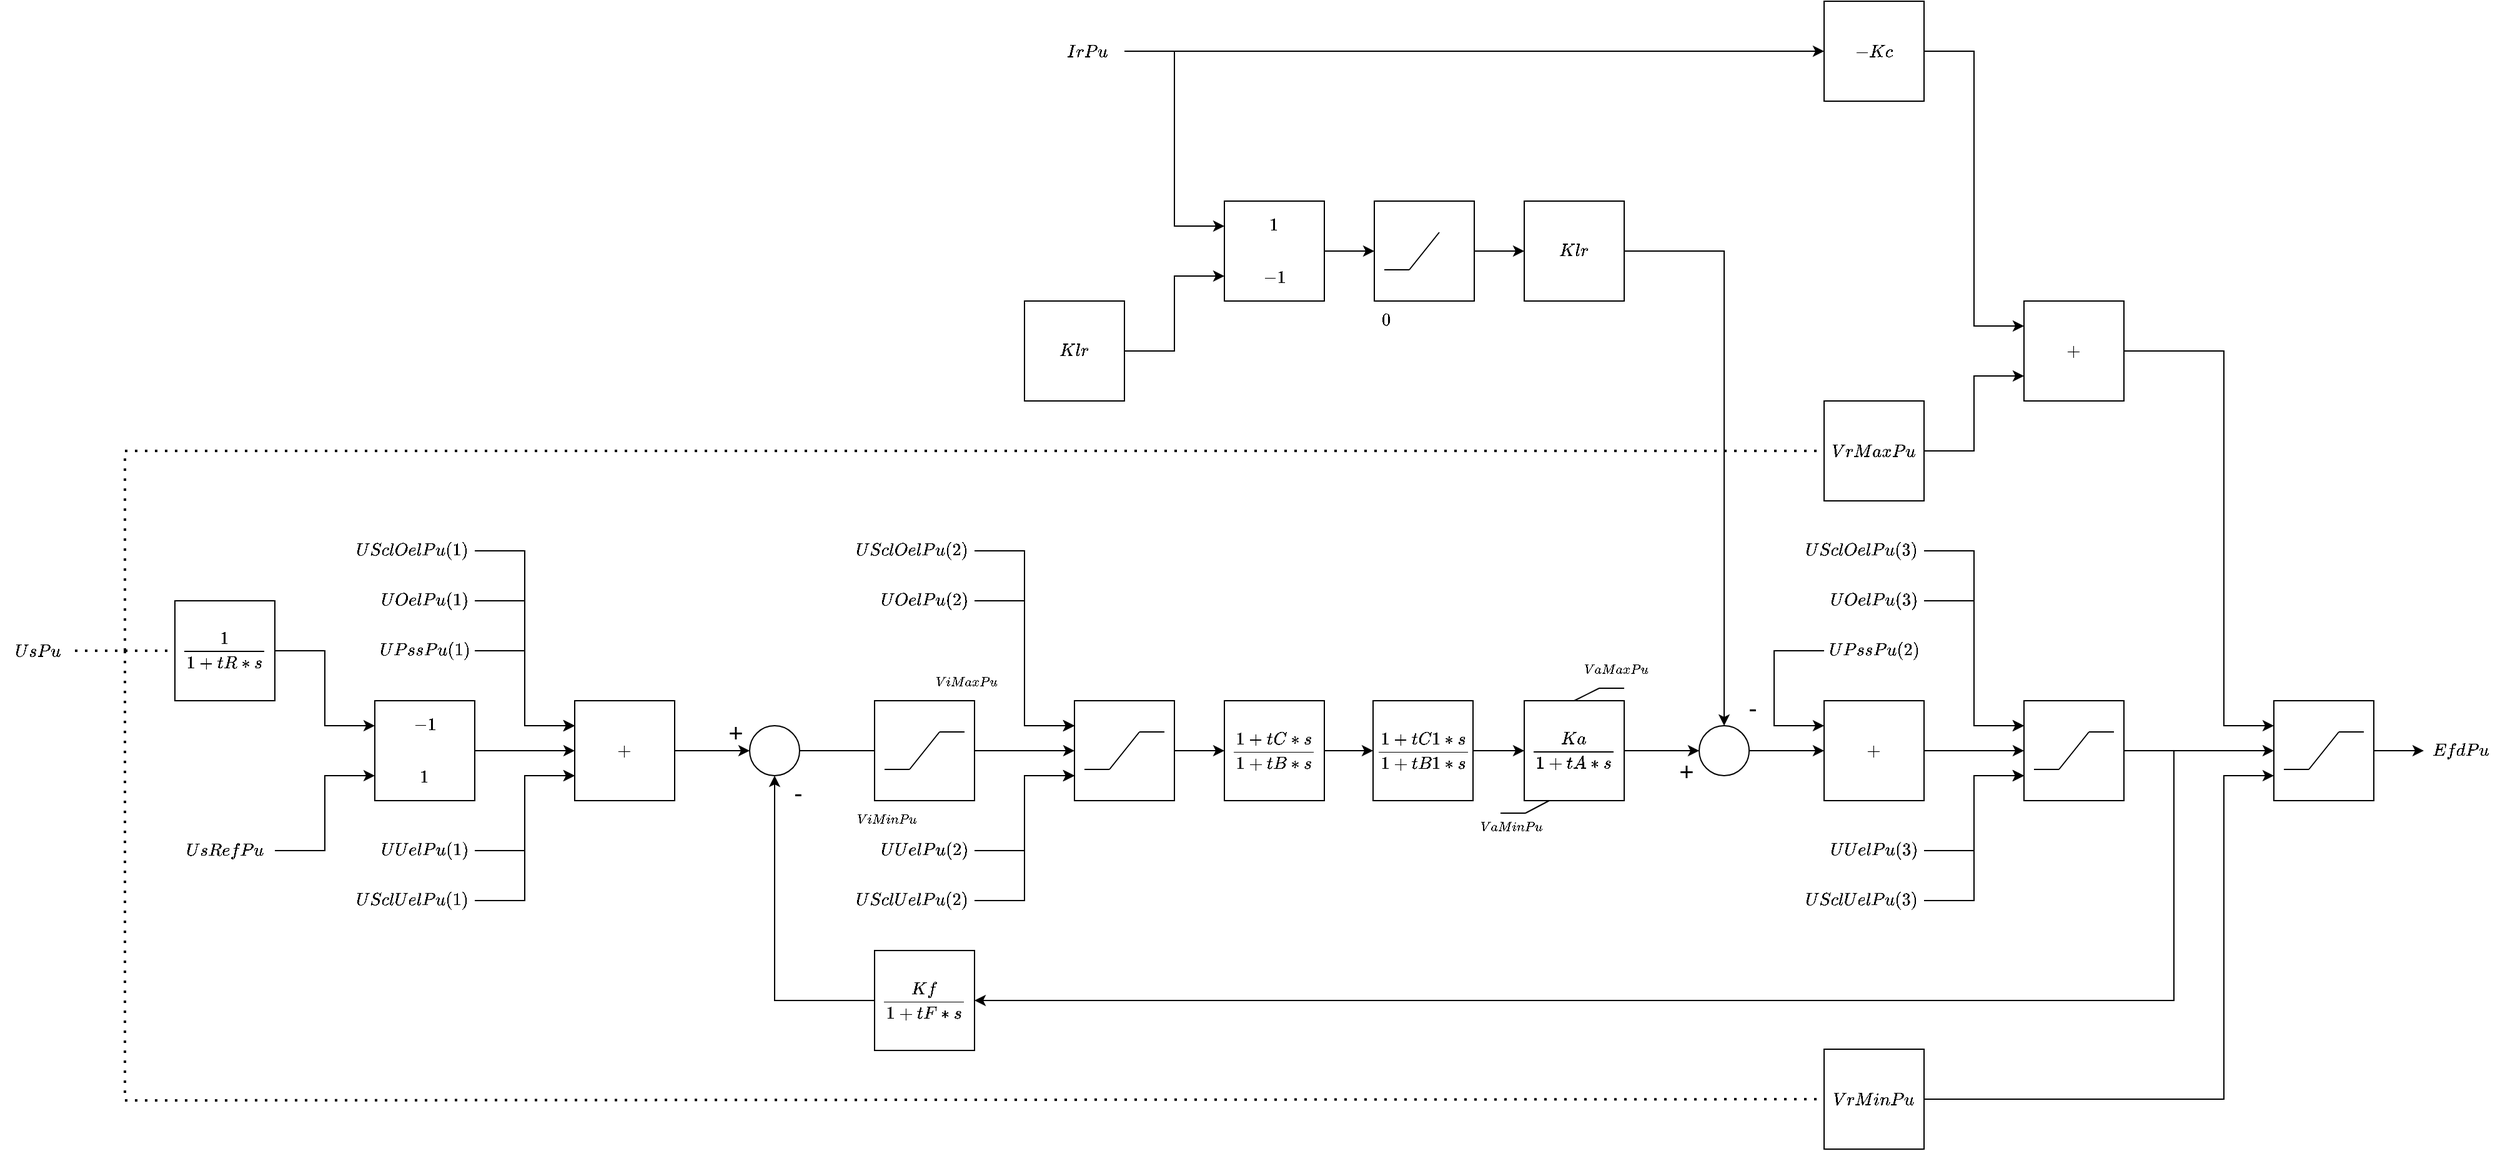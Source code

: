 <mxfile version="24.1.0" type="device">
  <diagram name="Page-1" id="-cMVqA2Gkwa5aGeDibPs">
    <mxGraphModel dx="1594" dy="1640" grid="1" gridSize="10" guides="1" tooltips="1" connect="1" arrows="1" fold="1" page="0" pageScale="1" pageWidth="413" pageHeight="583" math="1" shadow="0">
      <root>
        <mxCell id="0" />
        <mxCell id="1" parent="0" />
        <mxCell id="eN8Zq5XajQ-hrPbZrUXH-8" value="" style="edgeStyle=orthogonalEdgeStyle;rounded=0;orthogonalLoop=1;jettySize=auto;html=1;" parent="1" source="GCO7xrDp6TmdYOZJOnFd-4" target="GCO7xrDp6TmdYOZJOnFd-120" edge="1">
          <mxGeometry relative="1" as="geometry" />
        </mxCell>
        <mxCell id="GCO7xrDp6TmdYOZJOnFd-4" value="&lt;table&gt;&lt;tbody&gt;&lt;tr&gt;&lt;td&gt;$$-1$$&lt;/td&gt;&lt;/tr&gt;&lt;tr&gt;&lt;td&gt;$$1$$&lt;/td&gt;&lt;/tr&gt;&lt;/tbody&gt;&lt;/table&gt;" style="whiteSpace=wrap;html=1;aspect=fixed;" parent="1" vertex="1">
          <mxGeometry x="40" y="120" width="80" height="80" as="geometry" />
        </mxCell>
        <mxCell id="GCO7xrDp6TmdYOZJOnFd-127" style="edgeStyle=orthogonalEdgeStyle;rounded=0;orthogonalLoop=1;jettySize=auto;html=1;exitX=0.5;exitY=1;exitDx=0;exitDy=0;" parent="1" source="GCO7xrDp6TmdYOZJOnFd-99" edge="1">
          <mxGeometry relative="1" as="geometry">
            <mxPoint x="1000.2" y="190.2" as="targetPoint" />
          </mxGeometry>
        </mxCell>
        <mxCell id="GCO7xrDp6TmdYOZJOnFd-99" value="$$\frac{Ka}{1+tA*s}$$" style="rounded=0;whiteSpace=wrap;html=1;" parent="1" vertex="1">
          <mxGeometry x="960" y="120" width="80" height="80" as="geometry" />
        </mxCell>
        <mxCell id="GCO7xrDp6TmdYOZJOnFd-110" value="" style="endArrow=none;html=1;exitX=0.5;exitY=0;exitDx=0;exitDy=0;" parent="1" source="GCO7xrDp6TmdYOZJOnFd-99" edge="1">
          <mxGeometry width="50" height="50" relative="1" as="geometry">
            <mxPoint x="1000" y="130" as="sourcePoint" />
            <mxPoint x="1020" y="110" as="targetPoint" />
          </mxGeometry>
        </mxCell>
        <mxCell id="GCO7xrDp6TmdYOZJOnFd-111" value="" style="endArrow=none;html=1;" parent="1" edge="1">
          <mxGeometry width="50" height="50" relative="1" as="geometry">
            <mxPoint x="1020" y="110" as="sourcePoint" />
            <mxPoint x="1040" y="110" as="targetPoint" />
          </mxGeometry>
        </mxCell>
        <mxCell id="GCO7xrDp6TmdYOZJOnFd-112" value="&lt;font style=&quot;font-size: 9px;&quot;&gt;$$VaMaxPu$$&lt;/font&gt;" style="text;html=1;strokeColor=none;fillColor=none;align=center;verticalAlign=middle;whiteSpace=wrap;rounded=0;fontSize=15;" parent="1" vertex="1">
          <mxGeometry x="1004" y="80" width="60" height="30" as="geometry" />
        </mxCell>
        <mxCell id="GCO7xrDp6TmdYOZJOnFd-113" value="" style="endArrow=none;html=1;" parent="1" edge="1">
          <mxGeometry width="50" height="50" relative="1" as="geometry">
            <mxPoint x="961" y="210" as="sourcePoint" />
            <mxPoint x="941" y="210" as="targetPoint" />
          </mxGeometry>
        </mxCell>
        <mxCell id="GCO7xrDp6TmdYOZJOnFd-114" value="&lt;font style=&quot;font-size: 9px;&quot;&gt;$$VaMinPu$$&lt;/font&gt;" style="text;html=1;strokeColor=none;fillColor=none;align=center;verticalAlign=middle;whiteSpace=wrap;rounded=0;fontSize=15;" parent="1" vertex="1">
          <mxGeometry x="920" y="206" width="60" height="30" as="geometry" />
        </mxCell>
        <mxCell id="GCO7xrDp6TmdYOZJOnFd-115" value="" style="endArrow=none;html=1;exitX=0.5;exitY=0;exitDx=0;exitDy=0;entryX=0.25;entryY=1;entryDx=0;entryDy=0;" parent="1" target="GCO7xrDp6TmdYOZJOnFd-99" edge="1">
          <mxGeometry width="50" height="50" relative="1" as="geometry">
            <mxPoint x="961" y="210" as="sourcePoint" />
            <mxPoint x="981" y="190" as="targetPoint" />
          </mxGeometry>
        </mxCell>
        <mxCell id="GCO7xrDp6TmdYOZJOnFd-120" value="&lt;table style=&quot;&quot;&gt;&lt;tbody&gt;&lt;tr&gt;&lt;td&gt;&lt;font style=&quot;font-size: 12px;&quot;&gt;$$+$$&lt;/font&gt;&lt;/td&gt;&lt;/tr&gt;&lt;/tbody&gt;&lt;/table&gt;" style="whiteSpace=wrap;html=1;aspect=fixed;" parent="1" vertex="1">
          <mxGeometry x="200" y="120" width="80" height="80" as="geometry" />
        </mxCell>
        <mxCell id="GCO7xrDp6TmdYOZJOnFd-126" value="$$\frac{Kf}{1+tF*s}$$" style="rounded=0;whiteSpace=wrap;html=1;" parent="1" vertex="1">
          <mxGeometry x="440" y="320" width="80" height="80" as="geometry" />
        </mxCell>
        <mxCell id="eN8Zq5XajQ-hrPbZrUXH-3" value="$$\frac{1}{1+tR*s}$$" style="whiteSpace=wrap;html=1;aspect=fixed;" parent="1" vertex="1">
          <mxGeometry x="-120" y="40" width="80" height="80" as="geometry" />
        </mxCell>
        <mxCell id="Ko5TodTb07DRkb56tdF9-16" value="" style="edgeStyle=orthogonalEdgeStyle;rounded=0;orthogonalLoop=1;jettySize=auto;html=1;" parent="1" source="eN8Zq5XajQ-hrPbZrUXH-25" target="Ko5TodTb07DRkb56tdF9-13" edge="1">
          <mxGeometry relative="1" as="geometry" />
        </mxCell>
        <mxCell id="eN8Zq5XajQ-hrPbZrUXH-25" value="" style="ellipse;whiteSpace=wrap;html=1;aspect=fixed;" parent="1" vertex="1">
          <mxGeometry x="1100" y="140" width="40" height="40" as="geometry" />
        </mxCell>
        <mxCell id="eN8Zq5XajQ-hrPbZrUXH-26" value="+" style="text;html=1;strokeColor=none;fillColor=none;align=center;verticalAlign=middle;whiteSpace=wrap;rounded=0;fontSize=20;" parent="1" vertex="1">
          <mxGeometry x="1060" y="160.5" width="60" height="31" as="geometry" />
        </mxCell>
        <mxCell id="eN8Zq5XajQ-hrPbZrUXH-27" value="-" style="text;html=1;strokeColor=none;fillColor=none;align=center;verticalAlign=middle;whiteSpace=wrap;rounded=0;fontSize=20;" parent="1" vertex="1">
          <mxGeometry x="1113" y="110" width="60" height="30" as="geometry" />
        </mxCell>
        <mxCell id="t_mE9f2brvJdx7QCc9mF-1" value="" style="endArrow=classic;html=1;rounded=0;exitX=1;exitY=0.5;exitDx=0;exitDy=0;entryX=0;entryY=0.25;entryDx=0;entryDy=0;" parent="1" source="eN8Zq5XajQ-hrPbZrUXH-3" target="GCO7xrDp6TmdYOZJOnFd-4" edge="1">
          <mxGeometry width="50" height="50" relative="1" as="geometry">
            <mxPoint x="-10" y="80" as="sourcePoint" />
            <mxPoint x="40" y="30" as="targetPoint" />
            <Array as="points">
              <mxPoint y="80" />
              <mxPoint y="140" />
            </Array>
          </mxGeometry>
        </mxCell>
        <mxCell id="Ko5TodTb07DRkb56tdF9-29" value="" style="edgeStyle=orthogonalEdgeStyle;rounded=0;orthogonalLoop=1;jettySize=auto;html=1;" parent="1" source="hHR6AVDcYujb22-yYQ_T-5" target="Ko5TodTb07DRkb56tdF9-10" edge="1">
          <mxGeometry relative="1" as="geometry" />
        </mxCell>
        <mxCell id="hHR6AVDcYujb22-yYQ_T-5" value="" style="whiteSpace=wrap;html=1;aspect=fixed;" parent="1" vertex="1">
          <mxGeometry x="600" y="120" width="80" height="80" as="geometry" />
        </mxCell>
        <mxCell id="hHR6AVDcYujb22-yYQ_T-7" value="" style="endArrow=none;html=1;" parent="1" edge="1">
          <mxGeometry width="50" height="50" relative="1" as="geometry">
            <mxPoint x="628" y="175" as="sourcePoint" />
            <mxPoint x="652" y="145" as="targetPoint" />
          </mxGeometry>
        </mxCell>
        <mxCell id="hHR6AVDcYujb22-yYQ_T-8" value="" style="endArrow=none;html=1;" parent="1" edge="1">
          <mxGeometry width="50" height="50" relative="1" as="geometry">
            <mxPoint x="652" y="145" as="sourcePoint" />
            <mxPoint x="672" y="145" as="targetPoint" />
          </mxGeometry>
        </mxCell>
        <mxCell id="hHR6AVDcYujb22-yYQ_T-9" value="" style="endArrow=none;html=1;" parent="1" edge="1">
          <mxGeometry width="50" height="50" relative="1" as="geometry">
            <mxPoint x="628" y="175" as="sourcePoint" />
            <mxPoint x="608" y="175" as="targetPoint" />
          </mxGeometry>
        </mxCell>
        <mxCell id="hHR6AVDcYujb22-yYQ_T-10" value="" style="endArrow=classic;html=1;entryX=0;entryY=0.5;entryDx=0;entryDy=0;" parent="1" edge="1">
          <mxGeometry width="50" height="50" relative="1" as="geometry">
            <mxPoint x="560" y="180" as="sourcePoint" />
            <mxPoint x="600.0" y="180" as="targetPoint" />
          </mxGeometry>
        </mxCell>
        <mxCell id="hHR6AVDcYujb22-yYQ_T-11" value="" style="endArrow=classic;html=1;entryX=0;entryY=0.5;entryDx=0;entryDy=0;" parent="1" edge="1">
          <mxGeometry width="50" height="50" relative="1" as="geometry">
            <mxPoint x="560" y="140" as="sourcePoint" />
            <mxPoint x="600.0" y="140" as="targetPoint" />
          </mxGeometry>
        </mxCell>
        <mxCell id="Ko5TodTb07DRkb56tdF9-27" value="" style="edgeStyle=orthogonalEdgeStyle;rounded=0;orthogonalLoop=1;jettySize=auto;html=1;" parent="1" source="5HqrGk9MGbXyAHrSEdPO-18" target="Ko5TodTb07DRkb56tdF9-6" edge="1">
          <mxGeometry relative="1" as="geometry" />
        </mxCell>
        <mxCell id="5HqrGk9MGbXyAHrSEdPO-18" value="" style="ellipse;whiteSpace=wrap;html=1;aspect=fixed;" parent="1" vertex="1">
          <mxGeometry x="340" y="140" width="40" height="40" as="geometry" />
        </mxCell>
        <mxCell id="5HqrGk9MGbXyAHrSEdPO-21" value="+" style="text;html=1;strokeColor=none;fillColor=none;align=center;verticalAlign=middle;whiteSpace=wrap;rounded=0;fontSize=20;" parent="1" vertex="1">
          <mxGeometry x="299" y="129.5" width="60" height="30" as="geometry" />
        </mxCell>
        <mxCell id="5HqrGk9MGbXyAHrSEdPO-22" value="-" style="text;html=1;strokeColor=none;fillColor=none;align=center;verticalAlign=middle;whiteSpace=wrap;rounded=0;fontSize=20;" parent="1" vertex="1">
          <mxGeometry x="349" y="178" width="60" height="30" as="geometry" />
        </mxCell>
        <mxCell id="5HqrGk9MGbXyAHrSEdPO-36" value="$$VrMaxPu$$" style="rounded=0;whiteSpace=wrap;html=1;" parent="1" vertex="1">
          <mxGeometry x="1200" y="-120" width="80" height="80" as="geometry" />
        </mxCell>
        <mxCell id="5HqrGk9MGbXyAHrSEdPO-51" value="" style="whiteSpace=wrap;html=1;aspect=fixed;" parent="1" vertex="1">
          <mxGeometry x="1360" y="120" width="80" height="80" as="geometry" />
        </mxCell>
        <mxCell id="5HqrGk9MGbXyAHrSEdPO-53" value="" style="endArrow=none;html=1;" parent="1" edge="1">
          <mxGeometry width="50" height="50" relative="1" as="geometry">
            <mxPoint x="1388" y="175" as="sourcePoint" />
            <mxPoint x="1412" y="145" as="targetPoint" />
          </mxGeometry>
        </mxCell>
        <mxCell id="5HqrGk9MGbXyAHrSEdPO-54" value="" style="endArrow=none;html=1;" parent="1" edge="1">
          <mxGeometry width="50" height="50" relative="1" as="geometry">
            <mxPoint x="1412" y="145" as="sourcePoint" />
            <mxPoint x="1432" y="145" as="targetPoint" />
          </mxGeometry>
        </mxCell>
        <mxCell id="5HqrGk9MGbXyAHrSEdPO-55" value="" style="endArrow=none;html=1;" parent="1" edge="1">
          <mxGeometry width="50" height="50" relative="1" as="geometry">
            <mxPoint x="1388" y="175" as="sourcePoint" />
            <mxPoint x="1368" y="175" as="targetPoint" />
          </mxGeometry>
        </mxCell>
        <mxCell id="5HqrGk9MGbXyAHrSEdPO-56" value="" style="endArrow=classic;html=1;entryX=0;entryY=0.5;entryDx=0;entryDy=0;" parent="1" edge="1">
          <mxGeometry width="50" height="50" relative="1" as="geometry">
            <mxPoint x="1320" y="180" as="sourcePoint" />
            <mxPoint x="1360" y="180" as="targetPoint" />
          </mxGeometry>
        </mxCell>
        <mxCell id="Ko5TodTb07DRkb56tdF9-3" value="" style="whiteSpace=wrap;html=1;aspect=fixed;" parent="1" vertex="1">
          <mxGeometry x="440" y="120" width="80" height="80" as="geometry" />
        </mxCell>
        <mxCell id="Ko5TodTb07DRkb56tdF9-4" value="" style="endArrow=none;html=1;" parent="1" edge="1">
          <mxGeometry width="50" height="50" relative="1" as="geometry">
            <mxPoint x="468" y="175" as="sourcePoint" />
            <mxPoint x="492" y="145" as="targetPoint" />
          </mxGeometry>
        </mxCell>
        <mxCell id="Ko5TodTb07DRkb56tdF9-5" value="" style="endArrow=none;html=1;" parent="1" edge="1">
          <mxGeometry width="50" height="50" relative="1" as="geometry">
            <mxPoint x="492" y="145" as="sourcePoint" />
            <mxPoint x="512" y="145" as="targetPoint" />
          </mxGeometry>
        </mxCell>
        <mxCell id="Ko5TodTb07DRkb56tdF9-6" value="&lt;font style=&quot;font-size: 9px;&quot;&gt;$$ViMaxPu$$&lt;/font&gt;" style="text;html=1;strokeColor=none;fillColor=none;align=center;verticalAlign=middle;whiteSpace=wrap;rounded=0;fontSize=15;" parent="1" vertex="1">
          <mxGeometry x="484" y="90" width="60" height="30" as="geometry" />
        </mxCell>
        <mxCell id="Ko5TodTb07DRkb56tdF9-7" value="" style="endArrow=none;html=1;" parent="1" edge="1">
          <mxGeometry width="50" height="50" relative="1" as="geometry">
            <mxPoint x="468" y="175" as="sourcePoint" />
            <mxPoint x="448" y="175" as="targetPoint" />
          </mxGeometry>
        </mxCell>
        <mxCell id="Ko5TodTb07DRkb56tdF9-8" value="&lt;font style=&quot;font-size: 9px;&quot;&gt;$$ViMinPu$$&lt;/font&gt;" style="text;html=1;strokeColor=none;fillColor=none;align=center;verticalAlign=middle;whiteSpace=wrap;rounded=0;fontSize=15;" parent="1" vertex="1">
          <mxGeometry x="420" y="200" width="60" height="30" as="geometry" />
        </mxCell>
        <mxCell id="Ko5TodTb07DRkb56tdF9-9" value="" style="endArrow=classic;html=1;rounded=0;exitX=1;exitY=0.5;exitDx=0;exitDy=0;entryX=0;entryY=0.5;entryDx=0;entryDy=0;" parent="1" source="Ko5TodTb07DRkb56tdF9-3" target="hHR6AVDcYujb22-yYQ_T-5" edge="1">
          <mxGeometry width="50" height="50" relative="1" as="geometry">
            <mxPoint x="410" y="110" as="sourcePoint" />
            <mxPoint x="460" y="60" as="targetPoint" />
          </mxGeometry>
        </mxCell>
        <mxCell id="Ko5TodTb07DRkb56tdF9-30" value="" style="edgeStyle=orthogonalEdgeStyle;rounded=0;orthogonalLoop=1;jettySize=auto;html=1;" parent="1" source="Ko5TodTb07DRkb56tdF9-10" target="Ko5TodTb07DRkb56tdF9-11" edge="1">
          <mxGeometry relative="1" as="geometry" />
        </mxCell>
        <mxCell id="Ko5TodTb07DRkb56tdF9-10" value="$$\frac{1+tC*s}{1+tB*s}$$" style="whiteSpace=wrap;html=1;aspect=fixed;" parent="1" vertex="1">
          <mxGeometry x="720" y="120" width="80" height="80" as="geometry" />
        </mxCell>
        <mxCell id="Ko5TodTb07DRkb56tdF9-32" value="" style="edgeStyle=orthogonalEdgeStyle;rounded=0;orthogonalLoop=1;jettySize=auto;html=1;" parent="1" source="Ko5TodTb07DRkb56tdF9-11" target="GCO7xrDp6TmdYOZJOnFd-99" edge="1">
          <mxGeometry relative="1" as="geometry" />
        </mxCell>
        <mxCell id="Ko5TodTb07DRkb56tdF9-11" value="$$\frac{1+tC1*s}{1+tB1*s}$$" style="whiteSpace=wrap;html=1;aspect=fixed;" parent="1" vertex="1">
          <mxGeometry x="839" y="120" width="80" height="80" as="geometry" />
        </mxCell>
        <mxCell id="Ko5TodTb07DRkb56tdF9-14" value="" style="edgeStyle=orthogonalEdgeStyle;rounded=0;orthogonalLoop=1;jettySize=auto;html=1;" parent="1" source="Ko5TodTb07DRkb56tdF9-13" target="5HqrGk9MGbXyAHrSEdPO-51" edge="1">
          <mxGeometry relative="1" as="geometry" />
        </mxCell>
        <mxCell id="Ko5TodTb07DRkb56tdF9-13" value="&lt;table style=&quot;&quot;&gt;&lt;tbody&gt;&lt;tr&gt;&lt;td&gt;&lt;font style=&quot;font-size: 12px;&quot;&gt;$$+$$&lt;/font&gt;&lt;/td&gt;&lt;/tr&gt;&lt;/tbody&gt;&lt;/table&gt;" style="whiteSpace=wrap;html=1;aspect=fixed;" parent="1" vertex="1">
          <mxGeometry x="1200" y="120" width="80" height="80" as="geometry" />
        </mxCell>
        <mxCell id="Ko5TodTb07DRkb56tdF9-17" value="" style="endArrow=classic;html=1;rounded=0;exitX=1;exitY=0.5;exitDx=0;exitDy=0;entryX=1;entryY=0.5;entryDx=0;entryDy=0;" parent="1" source="5HqrGk9MGbXyAHrSEdPO-51" target="GCO7xrDp6TmdYOZJOnFd-126" edge="1">
          <mxGeometry width="50" height="50" relative="1" as="geometry">
            <mxPoint x="1270" y="100" as="sourcePoint" />
            <mxPoint x="1320" y="50" as="targetPoint" />
            <Array as="points">
              <mxPoint x="1480" y="160" />
              <mxPoint x="1480" y="360" />
            </Array>
          </mxGeometry>
        </mxCell>
        <mxCell id="Ko5TodTb07DRkb56tdF9-25" value="" style="edgeStyle=orthogonalEdgeStyle;rounded=0;orthogonalLoop=1;jettySize=auto;html=1;entryX=0;entryY=0.5;entryDx=0;entryDy=0;" parent="1" source="Ko5TodTb07DRkb56tdF9-18" target="oQHEXhu7vaGYwjuGMwpZ-3" edge="1">
          <mxGeometry relative="1" as="geometry">
            <mxPoint x="1680" y="160" as="targetPoint" />
          </mxGeometry>
        </mxCell>
        <mxCell id="Ko5TodTb07DRkb56tdF9-18" value="" style="whiteSpace=wrap;html=1;aspect=fixed;" parent="1" vertex="1">
          <mxGeometry x="1560" y="120" width="80" height="80" as="geometry" />
        </mxCell>
        <mxCell id="Ko5TodTb07DRkb56tdF9-19" value="" style="endArrow=none;html=1;" parent="1" edge="1">
          <mxGeometry width="50" height="50" relative="1" as="geometry">
            <mxPoint x="1588" y="175" as="sourcePoint" />
            <mxPoint x="1612" y="145" as="targetPoint" />
          </mxGeometry>
        </mxCell>
        <mxCell id="Ko5TodTb07DRkb56tdF9-20" value="" style="endArrow=none;html=1;" parent="1" edge="1">
          <mxGeometry width="50" height="50" relative="1" as="geometry">
            <mxPoint x="1612" y="145" as="sourcePoint" />
            <mxPoint x="1632" y="145" as="targetPoint" />
          </mxGeometry>
        </mxCell>
        <mxCell id="Ko5TodTb07DRkb56tdF9-21" value="" style="endArrow=none;html=1;" parent="1" edge="1">
          <mxGeometry width="50" height="50" relative="1" as="geometry">
            <mxPoint x="1588" y="175" as="sourcePoint" />
            <mxPoint x="1568" y="175" as="targetPoint" />
          </mxGeometry>
        </mxCell>
        <mxCell id="Ko5TodTb07DRkb56tdF9-24" value="" style="endArrow=classic;html=1;rounded=0;exitX=1;exitY=0.5;exitDx=0;exitDy=0;entryX=0;entryY=0.5;entryDx=0;entryDy=0;" parent="1" source="5HqrGk9MGbXyAHrSEdPO-51" target="Ko5TodTb07DRkb56tdF9-18" edge="1">
          <mxGeometry width="50" height="50" relative="1" as="geometry">
            <mxPoint x="1270" y="440" as="sourcePoint" />
            <mxPoint x="1320" y="390" as="targetPoint" />
          </mxGeometry>
        </mxCell>
        <mxCell id="Ko5TodTb07DRkb56tdF9-26" value="" style="endArrow=classic;html=1;rounded=0;exitX=0;exitY=0.5;exitDx=0;exitDy=0;entryX=0.5;entryY=1;entryDx=0;entryDy=0;" parent="1" source="GCO7xrDp6TmdYOZJOnFd-126" target="5HqrGk9MGbXyAHrSEdPO-18" edge="1">
          <mxGeometry width="50" height="50" relative="1" as="geometry">
            <mxPoint x="280" y="440" as="sourcePoint" />
            <mxPoint x="330" y="260" as="targetPoint" />
            <Array as="points">
              <mxPoint x="360" y="360" />
            </Array>
          </mxGeometry>
        </mxCell>
        <mxCell id="Ko5TodTb07DRkb56tdF9-28" value="" style="endArrow=classic;html=1;rounded=0;exitX=1;exitY=0.5;exitDx=0;exitDy=0;entryX=0;entryY=0.5;entryDx=0;entryDy=0;" parent="1" source="GCO7xrDp6TmdYOZJOnFd-120" target="5HqrGk9MGbXyAHrSEdPO-18" edge="1">
          <mxGeometry width="50" height="50" relative="1" as="geometry">
            <mxPoint x="280" y="270" as="sourcePoint" />
            <mxPoint x="330" y="220" as="targetPoint" />
          </mxGeometry>
        </mxCell>
        <mxCell id="Ko5TodTb07DRkb56tdF9-34" value="" style="endArrow=classic;html=1;rounded=0;exitX=1;exitY=0.5;exitDx=0;exitDy=0;entryX=0;entryY=0.5;entryDx=0;entryDy=0;" parent="1" source="GCO7xrDp6TmdYOZJOnFd-99" target="eN8Zq5XajQ-hrPbZrUXH-25" edge="1">
          <mxGeometry width="50" height="50" relative="1" as="geometry">
            <mxPoint x="1010" y="140" as="sourcePoint" />
            <mxPoint x="1060" y="90" as="targetPoint" />
          </mxGeometry>
        </mxCell>
        <mxCell id="Ko5TodTb07DRkb56tdF9-35" value="&lt;table style=&quot;&quot;&gt;&lt;tbody&gt;&lt;tr&gt;&lt;td&gt;&lt;font style=&quot;font-size: 12px;&quot;&gt;$$+$$&lt;/font&gt;&lt;/td&gt;&lt;/tr&gt;&lt;/tbody&gt;&lt;/table&gt;" style="whiteSpace=wrap;html=1;aspect=fixed;" parent="1" vertex="1">
          <mxGeometry x="1360" y="-200" width="80" height="80" as="geometry" />
        </mxCell>
        <mxCell id="Ko5TodTb07DRkb56tdF9-36" value="$$VrMinPu$$" style="rounded=0;whiteSpace=wrap;html=1;" parent="1" vertex="1">
          <mxGeometry x="1200" y="399" width="80" height="80" as="geometry" />
        </mxCell>
        <mxCell id="Ko5TodTb07DRkb56tdF9-37" value="$$Klr$$" style="rounded=0;whiteSpace=wrap;html=1;" parent="1" vertex="1">
          <mxGeometry x="960" y="-280" width="80" height="80" as="geometry" />
        </mxCell>
        <mxCell id="Ko5TodTb07DRkb56tdF9-38" value="" style="endArrow=none;dashed=1;html=1;dashPattern=1 3;strokeWidth=2;rounded=0;exitX=1;exitY=0.5;exitDx=0;exitDy=0;entryX=0;entryY=0.5;entryDx=0;entryDy=0;" parent="1" source="oQHEXhu7vaGYwjuGMwpZ-4" target="eN8Zq5XajQ-hrPbZrUXH-3" edge="1">
          <mxGeometry width="50" height="50" relative="1" as="geometry">
            <mxPoint x="-200" y="80" as="sourcePoint" />
            <mxPoint x="230" y="-110" as="targetPoint" />
          </mxGeometry>
        </mxCell>
        <mxCell id="Ko5TodTb07DRkb56tdF9-39" value="" style="endArrow=none;dashed=1;html=1;dashPattern=1 3;strokeWidth=2;rounded=0;exitX=1;exitY=0.5;exitDx=0;exitDy=0;entryX=0;entryY=0.5;entryDx=0;entryDy=0;" parent="1" source="oQHEXhu7vaGYwjuGMwpZ-4" target="Ko5TodTb07DRkb56tdF9-36" edge="1">
          <mxGeometry width="50" height="50" relative="1" as="geometry">
            <mxPoint x="-200" y="80" as="sourcePoint" />
            <mxPoint x="230" y="-110" as="targetPoint" />
            <Array as="points">
              <mxPoint x="-160" y="80" />
              <mxPoint x="-160" y="440" />
            </Array>
          </mxGeometry>
        </mxCell>
        <mxCell id="Ko5TodTb07DRkb56tdF9-40" value="" style="endArrow=none;dashed=1;html=1;dashPattern=1 3;strokeWidth=2;rounded=0;exitX=1;exitY=0.5;exitDx=0;exitDy=0;entryX=0;entryY=0.5;entryDx=0;entryDy=0;" parent="1" source="oQHEXhu7vaGYwjuGMwpZ-4" target="5HqrGk9MGbXyAHrSEdPO-36" edge="1">
          <mxGeometry width="50" height="50" relative="1" as="geometry">
            <mxPoint x="-200" y="80" as="sourcePoint" />
            <mxPoint x="550" y="10" as="targetPoint" />
            <Array as="points">
              <mxPoint x="-160" y="80" />
              <mxPoint x="-160" y="-80" />
            </Array>
          </mxGeometry>
        </mxCell>
        <mxCell id="Ko5TodTb07DRkb56tdF9-41" value="$$-Kc$$" style="rounded=0;whiteSpace=wrap;html=1;" parent="1" vertex="1">
          <mxGeometry x="1200" y="-440" width="80" height="80" as="geometry" />
        </mxCell>
        <mxCell id="Ko5TodTb07DRkb56tdF9-53" value="" style="edgeStyle=orthogonalEdgeStyle;rounded=0;orthogonalLoop=1;jettySize=auto;html=1;" parent="1" source="Ko5TodTb07DRkb56tdF9-42" target="Ko5TodTb07DRkb56tdF9-37" edge="1">
          <mxGeometry relative="1" as="geometry" />
        </mxCell>
        <mxCell id="Ko5TodTb07DRkb56tdF9-42" value="" style="whiteSpace=wrap;html=1;aspect=fixed;" parent="1" vertex="1">
          <mxGeometry x="840" y="-280" width="80" height="80" as="geometry" />
        </mxCell>
        <mxCell id="Ko5TodTb07DRkb56tdF9-43" value="" style="endArrow=none;html=1;" parent="1" edge="1">
          <mxGeometry width="50" height="50" relative="1" as="geometry">
            <mxPoint x="868" y="-225" as="sourcePoint" />
            <mxPoint x="892" y="-255" as="targetPoint" />
          </mxGeometry>
        </mxCell>
        <mxCell id="Ko5TodTb07DRkb56tdF9-46" value="" style="endArrow=none;html=1;" parent="1" edge="1">
          <mxGeometry width="50" height="50" relative="1" as="geometry">
            <mxPoint x="868" y="-225" as="sourcePoint" />
            <mxPoint x="848" y="-225" as="targetPoint" />
          </mxGeometry>
        </mxCell>
        <mxCell id="Ko5TodTb07DRkb56tdF9-47" value="&lt;font style=&quot;font-size: 12px;&quot;&gt;$$0$$&lt;/font&gt;" style="text;html=1;strokeColor=none;fillColor=none;align=center;verticalAlign=middle;whiteSpace=wrap;rounded=0;fontSize=15;" parent="1" vertex="1">
          <mxGeometry x="820" y="-200" width="60" height="30" as="geometry" />
        </mxCell>
        <mxCell id="Ko5TodTb07DRkb56tdF9-48" value="&lt;table&gt;&lt;tbody&gt;&lt;tr&gt;&lt;td&gt;$$1$$&lt;/td&gt;&lt;/tr&gt;&lt;tr&gt;&lt;td&gt;$$-1$$&lt;/td&gt;&lt;/tr&gt;&lt;/tbody&gt;&lt;/table&gt;" style="whiteSpace=wrap;html=1;aspect=fixed;" parent="1" vertex="1">
          <mxGeometry x="720" y="-280" width="80" height="80" as="geometry" />
        </mxCell>
        <mxCell id="Ko5TodTb07DRkb56tdF9-49" value="$$Klr$$" style="rounded=0;whiteSpace=wrap;html=1;" parent="1" vertex="1">
          <mxGeometry x="560" y="-200" width="80" height="80" as="geometry" />
        </mxCell>
        <mxCell id="Ko5TodTb07DRkb56tdF9-50" value="" style="endArrow=classic;html=1;rounded=0;exitX=1;exitY=0.5;exitDx=0;exitDy=0;entryX=0;entryY=0.75;entryDx=0;entryDy=0;" parent="1" source="Ko5TodTb07DRkb56tdF9-49" target="Ko5TodTb07DRkb56tdF9-48" edge="1">
          <mxGeometry width="50" height="50" relative="1" as="geometry">
            <mxPoint x="460" y="-140" as="sourcePoint" />
            <mxPoint x="510" y="-190" as="targetPoint" />
            <Array as="points">
              <mxPoint x="680" y="-160" />
              <mxPoint x="680" y="-220" />
            </Array>
          </mxGeometry>
        </mxCell>
        <mxCell id="Ko5TodTb07DRkb56tdF9-51" value="" style="endArrow=classic;html=1;rounded=0;exitX=1;exitY=0.5;exitDx=0;exitDy=0;entryX=0;entryY=0.25;entryDx=0;entryDy=0;" parent="1" source="oQHEXhu7vaGYwjuGMwpZ-1" target="Ko5TodTb07DRkb56tdF9-48" edge="1">
          <mxGeometry width="50" height="50" relative="1" as="geometry">
            <mxPoint x="-200" y="-400" as="sourcePoint" />
            <mxPoint x="360" y="-10" as="targetPoint" />
            <Array as="points">
              <mxPoint x="680" y="-400" />
              <mxPoint x="680" y="-260" />
            </Array>
          </mxGeometry>
        </mxCell>
        <mxCell id="Ko5TodTb07DRkb56tdF9-52" value="" style="endArrow=classic;html=1;rounded=0;exitX=1;exitY=0.5;exitDx=0;exitDy=0;entryX=0;entryY=0.5;entryDx=0;entryDy=0;" parent="1" source="Ko5TodTb07DRkb56tdF9-48" target="Ko5TodTb07DRkb56tdF9-42" edge="1">
          <mxGeometry width="50" height="50" relative="1" as="geometry">
            <mxPoint x="310" y="-40" as="sourcePoint" />
            <mxPoint x="360" y="-90" as="targetPoint" />
          </mxGeometry>
        </mxCell>
        <mxCell id="Ko5TodTb07DRkb56tdF9-54" value="" style="endArrow=classic;html=1;rounded=0;exitX=1;exitY=0.5;exitDx=0;exitDy=0;entryX=0.5;entryY=0;entryDx=0;entryDy=0;" parent="1" source="Ko5TodTb07DRkb56tdF9-37" target="eN8Zq5XajQ-hrPbZrUXH-25" edge="1">
          <mxGeometry width="50" height="50" relative="1" as="geometry">
            <mxPoint x="690" y="40" as="sourcePoint" />
            <mxPoint x="740" y="-10" as="targetPoint" />
            <Array as="points">
              <mxPoint x="1120" y="-240" />
            </Array>
          </mxGeometry>
        </mxCell>
        <mxCell id="Ko5TodTb07DRkb56tdF9-55" value="" style="endArrow=classic;html=1;rounded=0;exitX=1;exitY=0.5;exitDx=0;exitDy=0;entryX=0;entryY=0.5;entryDx=0;entryDy=0;" parent="1" source="oQHEXhu7vaGYwjuGMwpZ-1" target="Ko5TodTb07DRkb56tdF9-41" edge="1">
          <mxGeometry width="50" height="50" relative="1" as="geometry">
            <mxPoint x="240" y="40" as="sourcePoint" />
            <mxPoint x="290" y="-10" as="targetPoint" />
          </mxGeometry>
        </mxCell>
        <mxCell id="Ko5TodTb07DRkb56tdF9-56" value="" style="endArrow=classic;html=1;rounded=0;exitX=1;exitY=0.5;exitDx=0;exitDy=0;entryX=0;entryY=0.25;entryDx=0;entryDy=0;" parent="1" source="Ko5TodTb07DRkb56tdF9-41" target="Ko5TodTb07DRkb56tdF9-35" edge="1">
          <mxGeometry width="50" height="50" relative="1" as="geometry">
            <mxPoint x="790" y="40" as="sourcePoint" />
            <mxPoint x="840" y="-10" as="targetPoint" />
            <Array as="points">
              <mxPoint x="1320" y="-400" />
              <mxPoint x="1320" y="-180" />
            </Array>
          </mxGeometry>
        </mxCell>
        <mxCell id="Ko5TodTb07DRkb56tdF9-57" value="" style="endArrow=classic;html=1;rounded=0;exitX=1;exitY=0.5;exitDx=0;exitDy=0;entryX=0;entryY=0.75;entryDx=0;entryDy=0;" parent="1" source="5HqrGk9MGbXyAHrSEdPO-36" target="Ko5TodTb07DRkb56tdF9-35" edge="1">
          <mxGeometry width="50" height="50" relative="1" as="geometry">
            <mxPoint x="790" y="40" as="sourcePoint" />
            <mxPoint x="840" y="-10" as="targetPoint" />
            <Array as="points">
              <mxPoint x="1320" y="-80" />
              <mxPoint x="1320" y="-140" />
            </Array>
          </mxGeometry>
        </mxCell>
        <mxCell id="Ko5TodTb07DRkb56tdF9-58" value="" style="endArrow=classic;html=1;rounded=0;exitX=1;exitY=0.5;exitDx=0;exitDy=0;entryX=0;entryY=0.25;entryDx=0;entryDy=0;" parent="1" source="Ko5TodTb07DRkb56tdF9-35" target="Ko5TodTb07DRkb56tdF9-18" edge="1">
          <mxGeometry width="50" height="50" relative="1" as="geometry">
            <mxPoint x="790" y="40" as="sourcePoint" />
            <mxPoint x="840" y="-10" as="targetPoint" />
            <Array as="points">
              <mxPoint x="1520" y="-160" />
              <mxPoint x="1520" y="140" />
            </Array>
          </mxGeometry>
        </mxCell>
        <mxCell id="Ko5TodTb07DRkb56tdF9-59" value="" style="endArrow=classic;html=1;rounded=0;exitX=1;exitY=0.5;exitDx=0;exitDy=0;entryX=0;entryY=0.75;entryDx=0;entryDy=0;" parent="1" source="Ko5TodTb07DRkb56tdF9-36" target="Ko5TodTb07DRkb56tdF9-18" edge="1">
          <mxGeometry width="50" height="50" relative="1" as="geometry">
            <mxPoint x="1430" y="40" as="sourcePoint" />
            <mxPoint x="1480" y="-10" as="targetPoint" />
            <Array as="points">
              <mxPoint x="1520" y="439" />
              <mxPoint x="1520" y="180" />
            </Array>
          </mxGeometry>
        </mxCell>
        <mxCell id="oQHEXhu7vaGYwjuGMwpZ-1" value="$$IrPu$$" style="text;strokeColor=none;align=center;fillColor=none;html=1;verticalAlign=middle;whiteSpace=wrap;rounded=0;" vertex="1" parent="1">
          <mxGeometry x="580" y="-415" width="60" height="30" as="geometry" />
        </mxCell>
        <mxCell id="oQHEXhu7vaGYwjuGMwpZ-3" value="$$EfdPu$$" style="text;strokeColor=none;align=center;fillColor=none;html=1;verticalAlign=middle;whiteSpace=wrap;rounded=0;" vertex="1" parent="1">
          <mxGeometry x="1680" y="145" width="60" height="30" as="geometry" />
        </mxCell>
        <mxCell id="oQHEXhu7vaGYwjuGMwpZ-4" value="$$UsPu$$" style="text;strokeColor=none;align=center;fillColor=none;html=1;verticalAlign=middle;whiteSpace=wrap;rounded=0;" vertex="1" parent="1">
          <mxGeometry x="-260" y="65" width="60" height="30" as="geometry" />
        </mxCell>
        <mxCell id="oQHEXhu7vaGYwjuGMwpZ-5" value="$$UsRefPu$$" style="text;strokeColor=none;align=center;fillColor=none;html=1;verticalAlign=middle;whiteSpace=wrap;rounded=0;" vertex="1" parent="1">
          <mxGeometry x="-120" y="225" width="80" height="30" as="geometry" />
        </mxCell>
        <mxCell id="oQHEXhu7vaGYwjuGMwpZ-6" value="" style="endArrow=classic;html=1;rounded=0;exitX=1;exitY=0.5;exitDx=0;exitDy=0;entryX=0;entryY=0.75;entryDx=0;entryDy=0;" edge="1" parent="1" source="oQHEXhu7vaGYwjuGMwpZ-5" target="GCO7xrDp6TmdYOZJOnFd-4">
          <mxGeometry width="50" height="50" relative="1" as="geometry">
            <mxPoint x="280" y="120" as="sourcePoint" />
            <mxPoint x="330" y="70" as="targetPoint" />
            <Array as="points">
              <mxPoint y="240" />
              <mxPoint y="180" />
            </Array>
          </mxGeometry>
        </mxCell>
        <mxCell id="oQHEXhu7vaGYwjuGMwpZ-7" value="$$UPssPu(2)$$" style="text;strokeColor=none;align=center;fillColor=none;html=1;verticalAlign=middle;whiteSpace=wrap;rounded=0;" vertex="1" parent="1">
          <mxGeometry x="1200" y="65" width="80" height="30" as="geometry" />
        </mxCell>
        <mxCell id="oQHEXhu7vaGYwjuGMwpZ-8" value="$$UPssPu(1)$$" style="text;strokeColor=none;align=center;fillColor=none;html=1;verticalAlign=middle;whiteSpace=wrap;rounded=0;" vertex="1" parent="1">
          <mxGeometry x="40" y="65" width="80" height="30" as="geometry" />
        </mxCell>
        <mxCell id="oQHEXhu7vaGYwjuGMwpZ-9" value="" style="endArrow=classic;html=1;rounded=0;exitX=0;exitY=0.5;exitDx=0;exitDy=0;entryX=0;entryY=0.25;entryDx=0;entryDy=0;" edge="1" parent="1" source="oQHEXhu7vaGYwjuGMwpZ-7" target="Ko5TodTb07DRkb56tdF9-13">
          <mxGeometry width="50" height="50" relative="1" as="geometry">
            <mxPoint x="850" y="120" as="sourcePoint" />
            <mxPoint x="900" y="70" as="targetPoint" />
            <Array as="points">
              <mxPoint x="1160" y="80" />
              <mxPoint x="1160" y="140" />
            </Array>
          </mxGeometry>
        </mxCell>
        <mxCell id="oQHEXhu7vaGYwjuGMwpZ-10" value="" style="endArrow=classic;html=1;rounded=0;exitX=1;exitY=0.5;exitDx=0;exitDy=0;entryX=0;entryY=0.25;entryDx=0;entryDy=0;" edge="1" parent="1" source="oQHEXhu7vaGYwjuGMwpZ-8" target="GCO7xrDp6TmdYOZJOnFd-120">
          <mxGeometry width="50" height="50" relative="1" as="geometry">
            <mxPoint x="90" y="120" as="sourcePoint" />
            <mxPoint x="140" y="70" as="targetPoint" />
            <Array as="points">
              <mxPoint x="160" y="80" />
              <mxPoint x="160" y="140" />
            </Array>
          </mxGeometry>
        </mxCell>
        <mxCell id="oQHEXhu7vaGYwjuGMwpZ-11" value="$$UOelPu(2)$$" style="text;strokeColor=none;align=center;fillColor=none;html=1;verticalAlign=middle;whiteSpace=wrap;rounded=0;" vertex="1" parent="1">
          <mxGeometry x="440" y="25" width="80" height="30" as="geometry" />
        </mxCell>
        <mxCell id="oQHEXhu7vaGYwjuGMwpZ-12" value="$$UOelPu(1)$$" style="text;strokeColor=none;align=center;fillColor=none;html=1;verticalAlign=middle;whiteSpace=wrap;rounded=0;" vertex="1" parent="1">
          <mxGeometry x="40" y="25" width="80" height="30" as="geometry" />
        </mxCell>
        <mxCell id="oQHEXhu7vaGYwjuGMwpZ-13" value="$$USclOelPu(2)$$" style="text;strokeColor=none;align=center;fillColor=none;html=1;verticalAlign=middle;whiteSpace=wrap;rounded=0;" vertex="1" parent="1">
          <mxGeometry x="420" y="-15" width="100" height="30" as="geometry" />
        </mxCell>
        <mxCell id="oQHEXhu7vaGYwjuGMwpZ-14" value="$$USclOelPu(1)$$" style="text;strokeColor=none;align=center;fillColor=none;html=1;verticalAlign=middle;whiteSpace=wrap;rounded=0;" vertex="1" parent="1">
          <mxGeometry x="20" y="-15" width="100" height="30" as="geometry" />
        </mxCell>
        <mxCell id="oQHEXhu7vaGYwjuGMwpZ-15" value="$$UOelPu(3)$$" style="text;strokeColor=none;align=center;fillColor=none;html=1;verticalAlign=middle;whiteSpace=wrap;rounded=0;" vertex="1" parent="1">
          <mxGeometry x="1200" y="25" width="80" height="30" as="geometry" />
        </mxCell>
        <mxCell id="oQHEXhu7vaGYwjuGMwpZ-16" value="$$USclOelPu(3)$$" style="text;strokeColor=none;align=center;fillColor=none;html=1;verticalAlign=middle;whiteSpace=wrap;rounded=0;" vertex="1" parent="1">
          <mxGeometry x="1180" y="-15" width="100" height="30" as="geometry" />
        </mxCell>
        <mxCell id="oQHEXhu7vaGYwjuGMwpZ-17" value="" style="endArrow=classic;html=1;rounded=0;exitX=1;exitY=0.5;exitDx=0;exitDy=0;entryX=0;entryY=0.25;entryDx=0;entryDy=0;" edge="1" parent="1" source="oQHEXhu7vaGYwjuGMwpZ-11" target="hHR6AVDcYujb22-yYQ_T-5">
          <mxGeometry width="50" height="50" relative="1" as="geometry">
            <mxPoint x="780" y="120" as="sourcePoint" />
            <mxPoint x="830" y="70" as="targetPoint" />
            <Array as="points">
              <mxPoint x="560" y="40" />
              <mxPoint x="560" y="140" />
            </Array>
          </mxGeometry>
        </mxCell>
        <mxCell id="oQHEXhu7vaGYwjuGMwpZ-18" value="" style="endArrow=classic;html=1;rounded=0;exitX=1;exitY=0.5;exitDx=0;exitDy=0;entryX=0;entryY=0.25;entryDx=0;entryDy=0;" edge="1" parent="1" source="oQHEXhu7vaGYwjuGMwpZ-13" target="hHR6AVDcYujb22-yYQ_T-5">
          <mxGeometry width="50" height="50" relative="1" as="geometry">
            <mxPoint x="780" y="120" as="sourcePoint" />
            <mxPoint x="830" y="70" as="targetPoint" />
            <Array as="points">
              <mxPoint x="560" />
              <mxPoint x="560" y="140" />
            </Array>
          </mxGeometry>
        </mxCell>
        <mxCell id="oQHEXhu7vaGYwjuGMwpZ-19" value="" style="endArrow=classic;html=1;rounded=0;exitX=1;exitY=0.5;exitDx=0;exitDy=0;entryX=0;entryY=0.25;entryDx=0;entryDy=0;" edge="1" parent="1" source="oQHEXhu7vaGYwjuGMwpZ-12" target="GCO7xrDp6TmdYOZJOnFd-120">
          <mxGeometry width="50" height="50" relative="1" as="geometry">
            <mxPoint x="430" y="120" as="sourcePoint" />
            <mxPoint x="480" y="70" as="targetPoint" />
            <Array as="points">
              <mxPoint x="160" y="40" />
              <mxPoint x="160" y="140" />
            </Array>
          </mxGeometry>
        </mxCell>
        <mxCell id="oQHEXhu7vaGYwjuGMwpZ-20" value="" style="endArrow=classic;html=1;rounded=0;exitX=1;exitY=0.5;exitDx=0;exitDy=0;entryX=0;entryY=0.25;entryDx=0;entryDy=0;" edge="1" parent="1" source="oQHEXhu7vaGYwjuGMwpZ-14" target="GCO7xrDp6TmdYOZJOnFd-120">
          <mxGeometry width="50" height="50" relative="1" as="geometry">
            <mxPoint x="430" y="120" as="sourcePoint" />
            <mxPoint x="480" y="70" as="targetPoint" />
            <Array as="points">
              <mxPoint x="160" />
              <mxPoint x="160" y="140" />
            </Array>
          </mxGeometry>
        </mxCell>
        <mxCell id="oQHEXhu7vaGYwjuGMwpZ-21" value="" style="endArrow=classic;html=1;rounded=0;exitX=1;exitY=0.5;exitDx=0;exitDy=0;entryX=0;entryY=0.25;entryDx=0;entryDy=0;" edge="1" parent="1" source="oQHEXhu7vaGYwjuGMwpZ-15" target="5HqrGk9MGbXyAHrSEdPO-51">
          <mxGeometry width="50" height="50" relative="1" as="geometry">
            <mxPoint x="810" y="120" as="sourcePoint" />
            <mxPoint x="860" y="70" as="targetPoint" />
            <Array as="points">
              <mxPoint x="1320" y="40" />
              <mxPoint x="1320" y="140" />
            </Array>
          </mxGeometry>
        </mxCell>
        <mxCell id="oQHEXhu7vaGYwjuGMwpZ-22" value="" style="endArrow=classic;html=1;rounded=0;exitX=1;exitY=0.5;exitDx=0;exitDy=0;entryX=0;entryY=0.25;entryDx=0;entryDy=0;" edge="1" parent="1" source="oQHEXhu7vaGYwjuGMwpZ-16" target="5HqrGk9MGbXyAHrSEdPO-51">
          <mxGeometry width="50" height="50" relative="1" as="geometry">
            <mxPoint x="1260" y="120" as="sourcePoint" />
            <mxPoint x="1310" y="70" as="targetPoint" />
            <Array as="points">
              <mxPoint x="1320" />
              <mxPoint x="1320" y="140" />
            </Array>
          </mxGeometry>
        </mxCell>
        <mxCell id="oQHEXhu7vaGYwjuGMwpZ-23" value="$$UUelPu(2)$$" style="text;strokeColor=none;align=center;fillColor=none;html=1;verticalAlign=middle;whiteSpace=wrap;rounded=0;" vertex="1" parent="1">
          <mxGeometry x="440" y="225" width="80" height="30" as="geometry" />
        </mxCell>
        <mxCell id="oQHEXhu7vaGYwjuGMwpZ-24" value="$$UUelPu(1)$$" style="text;strokeColor=none;align=center;fillColor=none;html=1;verticalAlign=middle;whiteSpace=wrap;rounded=0;" vertex="1" parent="1">
          <mxGeometry x="40" y="225" width="80" height="30" as="geometry" />
        </mxCell>
        <mxCell id="oQHEXhu7vaGYwjuGMwpZ-25" value="$$UUelPu(3)$$" style="text;strokeColor=none;align=center;fillColor=none;html=1;verticalAlign=middle;whiteSpace=wrap;rounded=0;" vertex="1" parent="1">
          <mxGeometry x="1200" y="225" width="80" height="30" as="geometry" />
        </mxCell>
        <mxCell id="oQHEXhu7vaGYwjuGMwpZ-26" value="$$USclUelPu(1)$$" style="text;strokeColor=none;align=center;fillColor=none;html=1;verticalAlign=middle;whiteSpace=wrap;rounded=0;" vertex="1" parent="1">
          <mxGeometry x="20" y="265" width="100" height="30" as="geometry" />
        </mxCell>
        <mxCell id="oQHEXhu7vaGYwjuGMwpZ-27" value="$$USclUelPu(2)$$" style="text;strokeColor=none;align=center;fillColor=none;html=1;verticalAlign=middle;whiteSpace=wrap;rounded=0;" vertex="1" parent="1">
          <mxGeometry x="420" y="265" width="100" height="30" as="geometry" />
        </mxCell>
        <mxCell id="oQHEXhu7vaGYwjuGMwpZ-28" value="$$USclUelPu(3)$$" style="text;strokeColor=none;align=center;fillColor=none;html=1;verticalAlign=middle;whiteSpace=wrap;rounded=0;" vertex="1" parent="1">
          <mxGeometry x="1180" y="265" width="100" height="30" as="geometry" />
        </mxCell>
        <mxCell id="oQHEXhu7vaGYwjuGMwpZ-29" value="" style="endArrow=classic;html=1;rounded=0;exitX=1;exitY=0.5;exitDx=0;exitDy=0;entryX=0;entryY=0.75;entryDx=0;entryDy=0;" edge="1" parent="1" source="oQHEXhu7vaGYwjuGMwpZ-24" target="GCO7xrDp6TmdYOZJOnFd-120">
          <mxGeometry width="50" height="50" relative="1" as="geometry">
            <mxPoint x="150" y="240" as="sourcePoint" />
            <mxPoint x="200" y="190" as="targetPoint" />
            <Array as="points">
              <mxPoint x="160" y="240" />
              <mxPoint x="160" y="180" />
            </Array>
          </mxGeometry>
        </mxCell>
        <mxCell id="oQHEXhu7vaGYwjuGMwpZ-30" value="" style="endArrow=classic;html=1;rounded=0;exitX=1;exitY=0.5;exitDx=0;exitDy=0;entryX=0;entryY=0.75;entryDx=0;entryDy=0;" edge="1" parent="1" source="oQHEXhu7vaGYwjuGMwpZ-26" target="GCO7xrDp6TmdYOZJOnFd-120">
          <mxGeometry width="50" height="50" relative="1" as="geometry">
            <mxPoint x="150" y="240" as="sourcePoint" />
            <mxPoint x="200" y="190" as="targetPoint" />
            <Array as="points">
              <mxPoint x="160" y="280" />
              <mxPoint x="160" y="180" />
            </Array>
          </mxGeometry>
        </mxCell>
        <mxCell id="oQHEXhu7vaGYwjuGMwpZ-31" value="" style="endArrow=classic;html=1;rounded=0;exitX=1;exitY=0.5;exitDx=0;exitDy=0;entryX=0;entryY=0.75;entryDx=0;entryDy=0;" edge="1" parent="1" source="oQHEXhu7vaGYwjuGMwpZ-23" target="hHR6AVDcYujb22-yYQ_T-5">
          <mxGeometry width="50" height="50" relative="1" as="geometry">
            <mxPoint x="570" y="275" as="sourcePoint" />
            <mxPoint x="620" y="225" as="targetPoint" />
            <Array as="points">
              <mxPoint x="560" y="240" />
              <mxPoint x="560" y="180" />
            </Array>
          </mxGeometry>
        </mxCell>
        <mxCell id="oQHEXhu7vaGYwjuGMwpZ-32" value="" style="endArrow=classic;html=1;rounded=0;exitX=1;exitY=0.5;exitDx=0;exitDy=0;entryX=0;entryY=0.75;entryDx=0;entryDy=0;" edge="1" parent="1" source="oQHEXhu7vaGYwjuGMwpZ-27" target="hHR6AVDcYujb22-yYQ_T-5">
          <mxGeometry width="50" height="50" relative="1" as="geometry">
            <mxPoint x="560" y="280" as="sourcePoint" />
            <mxPoint x="610" y="230" as="targetPoint" />
            <Array as="points">
              <mxPoint x="560" y="280" />
              <mxPoint x="560" y="180" />
            </Array>
          </mxGeometry>
        </mxCell>
        <mxCell id="oQHEXhu7vaGYwjuGMwpZ-33" value="" style="endArrow=classic;html=1;rounded=0;exitX=1;exitY=0.5;exitDx=0;exitDy=0;entryX=0;entryY=0.75;entryDx=0;entryDy=0;" edge="1" parent="1" source="oQHEXhu7vaGYwjuGMwpZ-25" target="5HqrGk9MGbXyAHrSEdPO-51">
          <mxGeometry width="50" height="50" relative="1" as="geometry">
            <mxPoint x="880" y="240" as="sourcePoint" />
            <mxPoint x="930" y="190" as="targetPoint" />
            <Array as="points">
              <mxPoint x="1320" y="240" />
              <mxPoint x="1320" y="180" />
            </Array>
          </mxGeometry>
        </mxCell>
        <mxCell id="oQHEXhu7vaGYwjuGMwpZ-34" value="" style="endArrow=classic;html=1;rounded=0;exitX=1;exitY=0.5;exitDx=0;exitDy=0;entryX=0;entryY=0.75;entryDx=0;entryDy=0;" edge="1" parent="1" source="oQHEXhu7vaGYwjuGMwpZ-28" target="5HqrGk9MGbXyAHrSEdPO-51">
          <mxGeometry width="50" height="50" relative="1" as="geometry">
            <mxPoint x="880" y="240" as="sourcePoint" />
            <mxPoint x="930" y="190" as="targetPoint" />
            <Array as="points">
              <mxPoint x="1320" y="280" />
              <mxPoint x="1320" y="180" />
            </Array>
          </mxGeometry>
        </mxCell>
      </root>
    </mxGraphModel>
  </diagram>
</mxfile>
